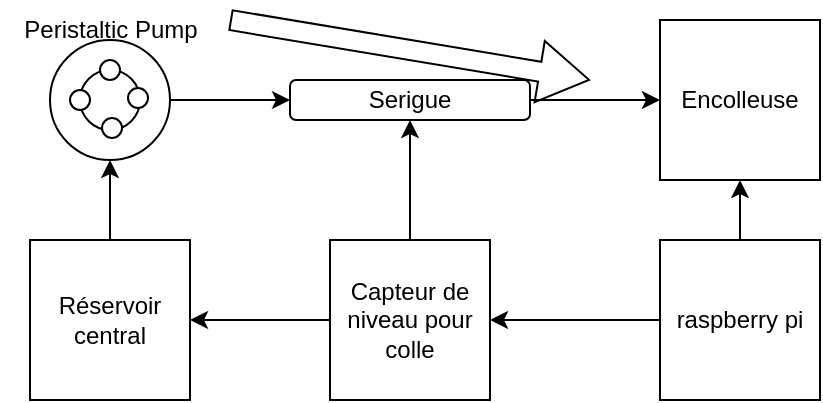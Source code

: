 <mxfile version="26.0.13">
  <diagram name="Page-1" id="dKGNPrQp20S2oc_OehTf">
    <mxGraphModel dx="1674" dy="762" grid="1" gridSize="10" guides="1" tooltips="1" connect="1" arrows="1" fold="1" page="1" pageScale="1" pageWidth="850" pageHeight="1100" math="0" shadow="0">
      <root>
        <mxCell id="0" />
        <mxCell id="1" parent="0" />
        <mxCell id="X8hCXNgWhETL42D7RwJg-40" style="edgeStyle=orthogonalEdgeStyle;rounded=0;orthogonalLoop=1;jettySize=auto;html=1;entryX=0.5;entryY=1;entryDx=0;entryDy=0;" parent="1" source="X8hCXNgWhETL42D7RwJg-11" target="X8hCXNgWhETL42D7RwJg-16" edge="1">
          <mxGeometry relative="1" as="geometry" />
        </mxCell>
        <mxCell id="X8hCXNgWhETL42D7RwJg-11" value="Réservoir central" style="whiteSpace=wrap;html=1;aspect=fixed;" parent="1" vertex="1">
          <mxGeometry x="205" y="590" width="80" height="80" as="geometry" />
        </mxCell>
        <mxCell id="X8hCXNgWhETL42D7RwJg-26" value="" style="group" parent="1" vertex="1" connectable="0">
          <mxGeometry x="215" y="490.0" width="60" height="60" as="geometry" />
        </mxCell>
        <mxCell id="X8hCXNgWhETL42D7RwJg-16" value="" style="ellipse;whiteSpace=wrap;html=1;aspect=fixed;" parent="X8hCXNgWhETL42D7RwJg-26" vertex="1">
          <mxGeometry width="60" height="60" as="geometry" />
        </mxCell>
        <mxCell id="X8hCXNgWhETL42D7RwJg-18" value="" style="ellipse;whiteSpace=wrap;html=1;aspect=fixed;" parent="X8hCXNgWhETL42D7RwJg-26" vertex="1">
          <mxGeometry x="15" y="15" width="30" height="30" as="geometry" />
        </mxCell>
        <mxCell id="X8hCXNgWhETL42D7RwJg-19" value="" style="ellipse;whiteSpace=wrap;html=1;aspect=fixed;" parent="X8hCXNgWhETL42D7RwJg-26" vertex="1">
          <mxGeometry x="25" y="10" width="10" height="10" as="geometry" />
        </mxCell>
        <mxCell id="X8hCXNgWhETL42D7RwJg-20" value="" style="ellipse;whiteSpace=wrap;html=1;aspect=fixed;" parent="X8hCXNgWhETL42D7RwJg-26" vertex="1">
          <mxGeometry x="10" y="25" width="10" height="10" as="geometry" />
        </mxCell>
        <mxCell id="X8hCXNgWhETL42D7RwJg-21" value="" style="ellipse;whiteSpace=wrap;html=1;aspect=fixed;" parent="X8hCXNgWhETL42D7RwJg-26" vertex="1">
          <mxGeometry x="39" y="24" width="10" height="10" as="geometry" />
        </mxCell>
        <mxCell id="X8hCXNgWhETL42D7RwJg-23" value="" style="ellipse;whiteSpace=wrap;html=1;aspect=fixed;" parent="X8hCXNgWhETL42D7RwJg-26" vertex="1">
          <mxGeometry x="26" y="39" width="10" height="10" as="geometry" />
        </mxCell>
        <mxCell id="X8hCXNgWhETL42D7RwJg-27" value="Peristaltic Pump" style="text;html=1;align=center;verticalAlign=middle;resizable=0;points=[];autosize=1;strokeColor=none;fillColor=none;" parent="1" vertex="1">
          <mxGeometry x="190" y="470" width="110" height="30" as="geometry" />
        </mxCell>
        <mxCell id="X8hCXNgWhETL42D7RwJg-28" value="Encolleuse" style="whiteSpace=wrap;html=1;aspect=fixed;" parent="1" vertex="1">
          <mxGeometry x="520" y="480" width="80" height="80" as="geometry" />
        </mxCell>
        <mxCell id="X8hCXNgWhETL42D7RwJg-39" style="edgeStyle=orthogonalEdgeStyle;rounded=0;orthogonalLoop=1;jettySize=auto;html=1;entryX=1;entryY=0.5;entryDx=0;entryDy=0;" parent="1" source="X8hCXNgWhETL42D7RwJg-34" target="X8hCXNgWhETL42D7RwJg-38" edge="1">
          <mxGeometry relative="1" as="geometry" />
        </mxCell>
        <mxCell id="X8hCXNgWhETL42D7RwJg-46" style="edgeStyle=orthogonalEdgeStyle;rounded=0;orthogonalLoop=1;jettySize=auto;html=1;entryX=0.5;entryY=1;entryDx=0;entryDy=0;" parent="1" source="X8hCXNgWhETL42D7RwJg-34" target="X8hCXNgWhETL42D7RwJg-28" edge="1">
          <mxGeometry relative="1" as="geometry" />
        </mxCell>
        <mxCell id="X8hCXNgWhETL42D7RwJg-34" value="raspberry pi" style="whiteSpace=wrap;html=1;aspect=fixed;" parent="1" vertex="1">
          <mxGeometry x="520" y="590" width="80" height="80" as="geometry" />
        </mxCell>
        <mxCell id="cMOBOkx_437ZodWoVgSr-1" style="edgeStyle=orthogonalEdgeStyle;rounded=0;orthogonalLoop=1;jettySize=auto;html=1;entryX=0.5;entryY=1;entryDx=0;entryDy=0;" parent="1" source="X8hCXNgWhETL42D7RwJg-38" target="X8hCXNgWhETL42D7RwJg-41" edge="1">
          <mxGeometry relative="1" as="geometry" />
        </mxCell>
        <mxCell id="cMOBOkx_437ZodWoVgSr-3" style="edgeStyle=orthogonalEdgeStyle;rounded=0;orthogonalLoop=1;jettySize=auto;html=1;" parent="1" source="X8hCXNgWhETL42D7RwJg-38" target="X8hCXNgWhETL42D7RwJg-11" edge="1">
          <mxGeometry relative="1" as="geometry" />
        </mxCell>
        <mxCell id="X8hCXNgWhETL42D7RwJg-38" value="Capteur de niveau pour colle" style="whiteSpace=wrap;html=1;aspect=fixed;" parent="1" vertex="1">
          <mxGeometry x="355.0" y="590" width="80" height="80" as="geometry" />
        </mxCell>
        <mxCell id="X8hCXNgWhETL42D7RwJg-43" style="edgeStyle=orthogonalEdgeStyle;rounded=0;orthogonalLoop=1;jettySize=auto;html=1;entryX=0;entryY=0.5;entryDx=0;entryDy=0;" parent="1" source="X8hCXNgWhETL42D7RwJg-41" target="X8hCXNgWhETL42D7RwJg-28" edge="1">
          <mxGeometry relative="1" as="geometry" />
        </mxCell>
        <mxCell id="X8hCXNgWhETL42D7RwJg-41" value="Serigue" style="rounded=1;whiteSpace=wrap;html=1;" parent="1" vertex="1">
          <mxGeometry x="335" y="510" width="120" height="20" as="geometry" />
        </mxCell>
        <mxCell id="X8hCXNgWhETL42D7RwJg-42" style="edgeStyle=orthogonalEdgeStyle;rounded=0;orthogonalLoop=1;jettySize=auto;html=1;entryX=0;entryY=0.5;entryDx=0;entryDy=0;" parent="1" source="X8hCXNgWhETL42D7RwJg-16" target="X8hCXNgWhETL42D7RwJg-41" edge="1">
          <mxGeometry relative="1" as="geometry" />
        </mxCell>
        <mxCell id="mcXInol9gUDdHg6yn5vd-3" value="" style="shape=flexArrow;endArrow=classic;html=1;rounded=0;fontSize=12;startSize=8;endSize=8;curved=1;" parent="1" edge="1">
          <mxGeometry width="50" height="50" relative="1" as="geometry">
            <mxPoint x="305" y="480" as="sourcePoint" />
            <mxPoint x="485" y="510" as="targetPoint" />
          </mxGeometry>
        </mxCell>
      </root>
    </mxGraphModel>
  </diagram>
</mxfile>
